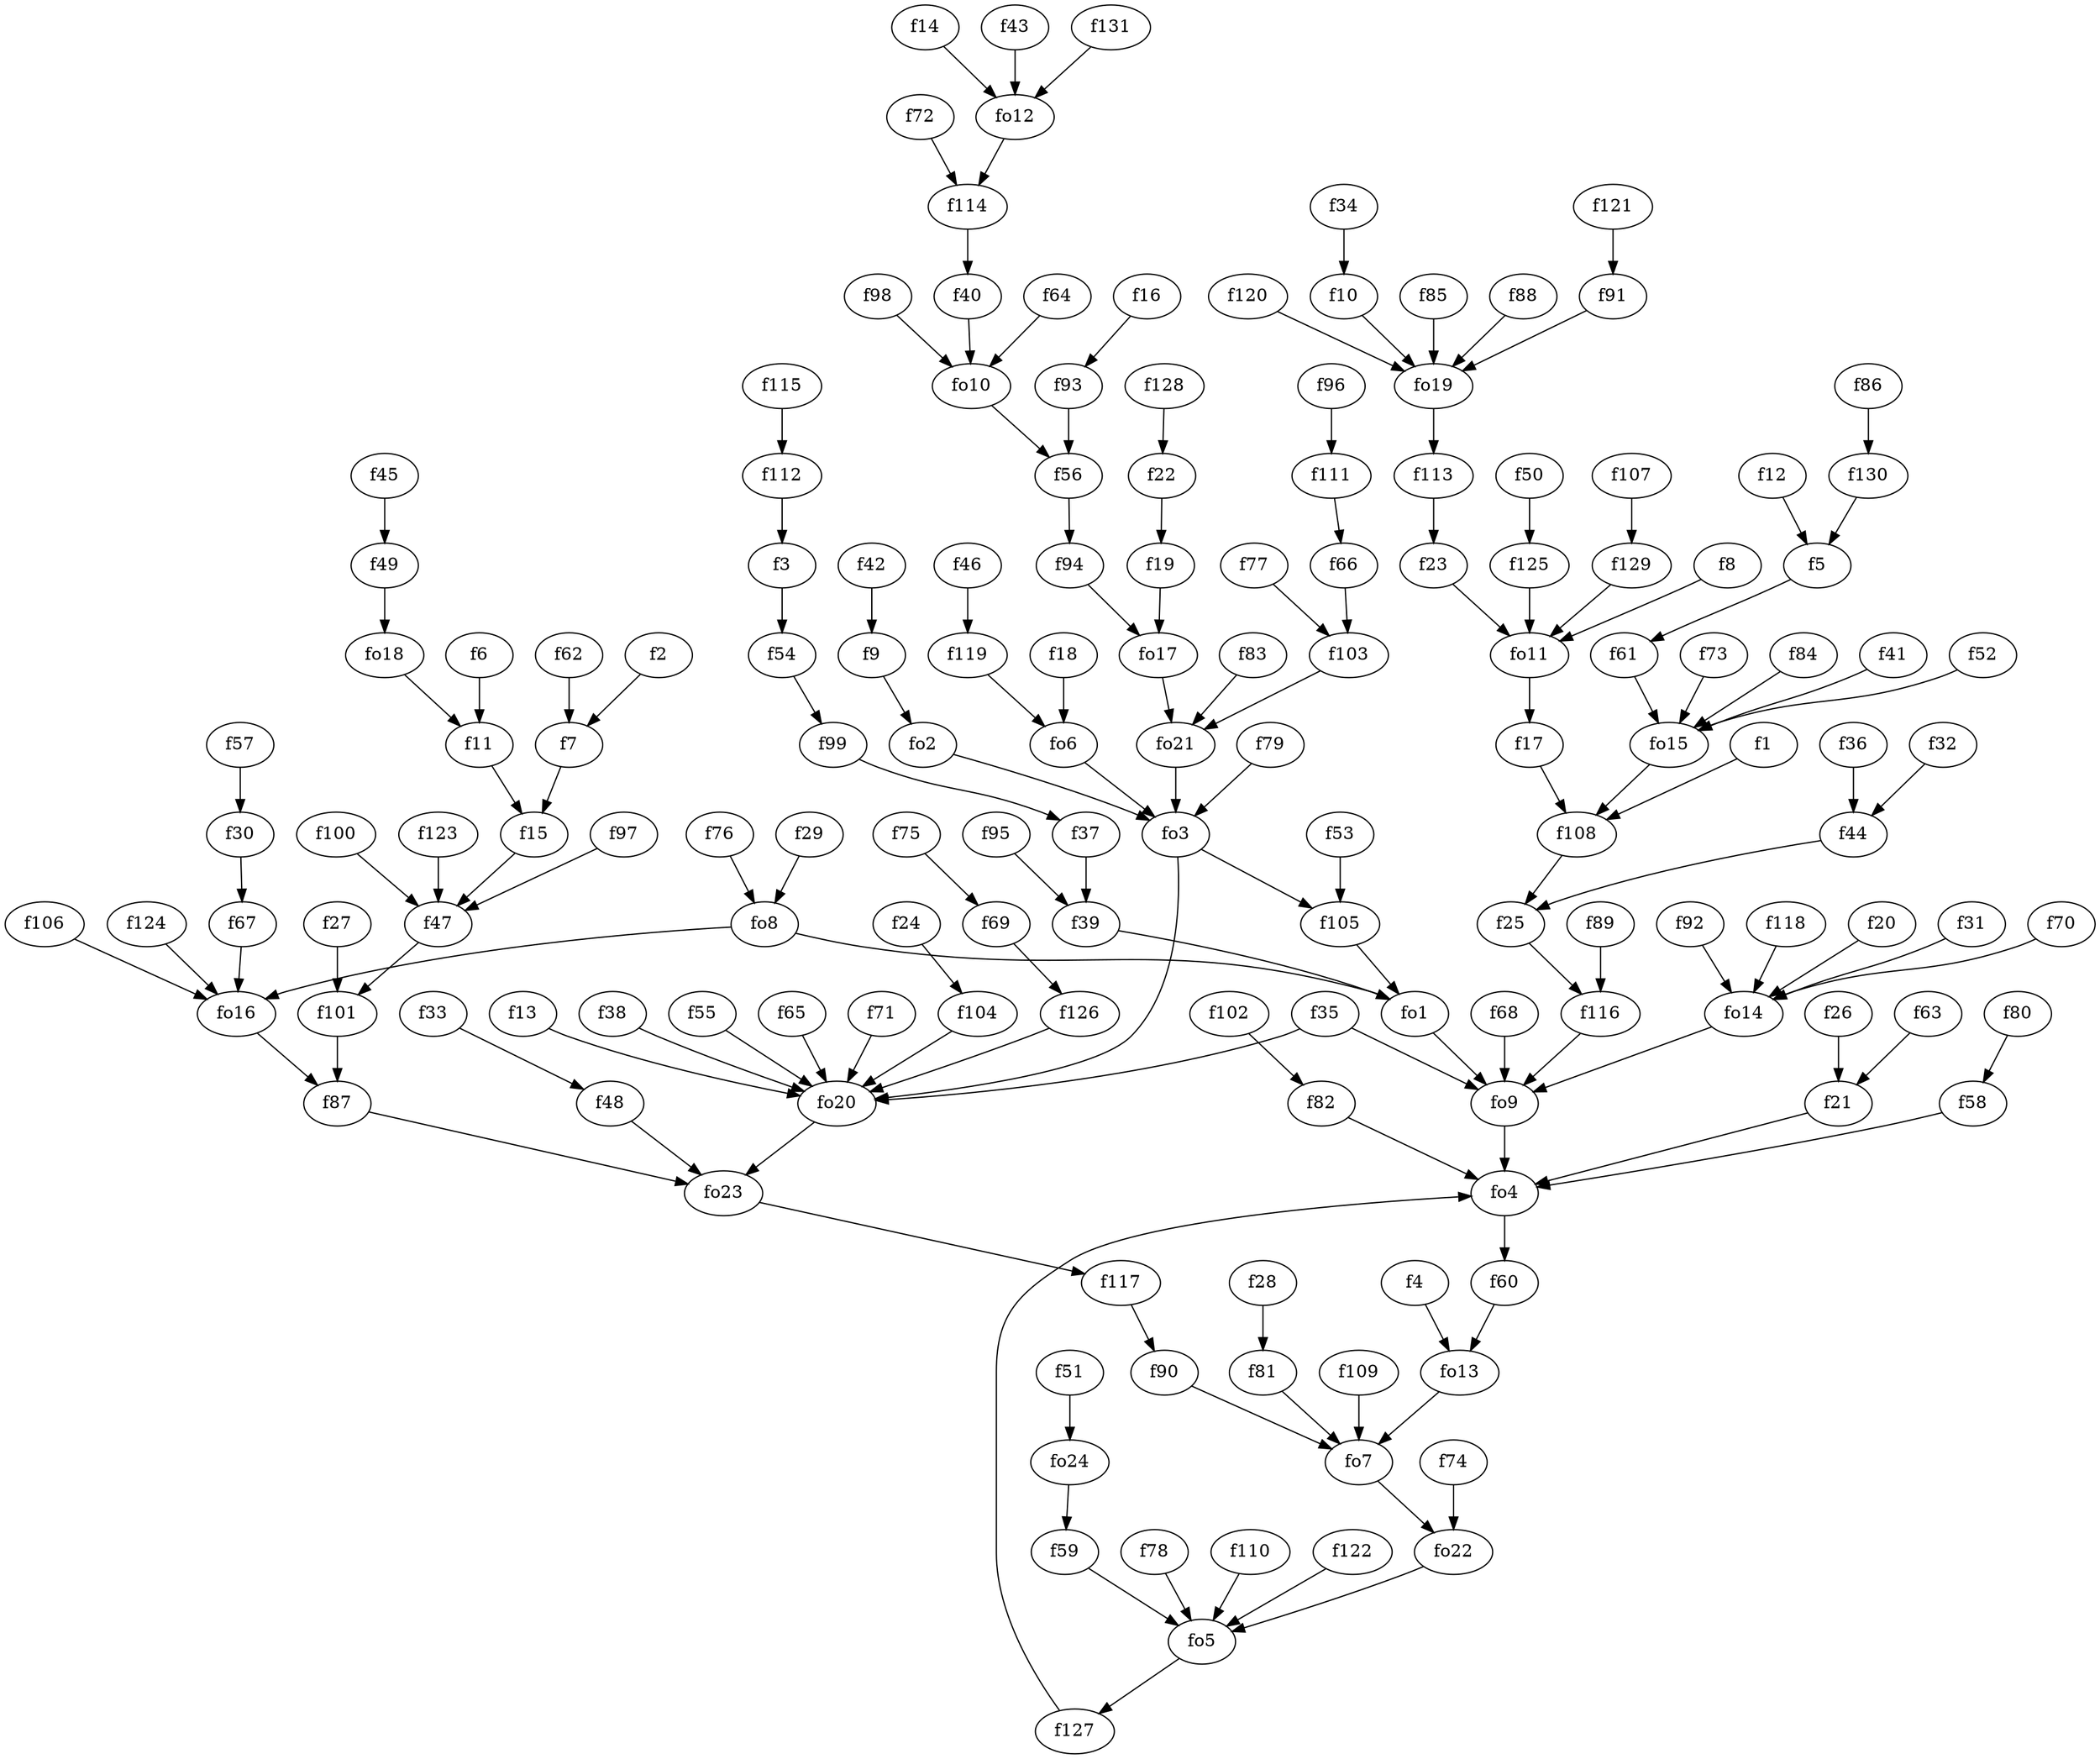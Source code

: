 strict digraph  {
f1;
f2;
f3;
f4;
f5;
f6;
f7;
f8;
f9;
f10;
f11;
f12;
f13;
f14;
f15;
f16;
f17;
f18;
f19;
f20;
f21;
f22;
f23;
f24;
f25;
f26;
f27;
f28;
f29;
f30;
f31;
f32;
f33;
f34;
f35;
f36;
f37;
f38;
f39;
f40;
f41;
f42;
f43;
f44;
f45;
f46;
f47;
f48;
f49;
f50;
f51;
f52;
f53;
f54;
f55;
f56;
f57;
f58;
f59;
f60;
f61;
f62;
f63;
f64;
f65;
f66;
f67;
f68;
f69;
f70;
f71;
f72;
f73;
f74;
f75;
f76;
f77;
f78;
f79;
f80;
f81;
f82;
f83;
f84;
f85;
f86;
f87;
f88;
f89;
f90;
f91;
f92;
f93;
f94;
f95;
f96;
f97;
f98;
f99;
f100;
f101;
f102;
f103;
f104;
f105;
f106;
f107;
f108;
f109;
f110;
f111;
f112;
f113;
f114;
f115;
f116;
f117;
f118;
f119;
f120;
f121;
f122;
f123;
f124;
f125;
f126;
f127;
f128;
f129;
f130;
f131;
fo1;
fo2;
fo3;
fo4;
fo5;
fo6;
fo7;
fo8;
fo9;
fo10;
fo11;
fo12;
fo13;
fo14;
fo15;
fo16;
fo17;
fo18;
fo19;
fo20;
fo21;
fo22;
fo23;
fo24;
f1 -> f108  [weight=2];
f2 -> f7  [weight=2];
f3 -> f54  [weight=2];
f4 -> fo13  [weight=2];
f5 -> f61  [weight=2];
f6 -> f11  [weight=2];
f7 -> f15  [weight=2];
f8 -> fo11  [weight=2];
f9 -> fo2  [weight=2];
f10 -> fo19  [weight=2];
f11 -> f15  [weight=2];
f12 -> f5  [weight=2];
f13 -> fo20  [weight=2];
f14 -> fo12  [weight=2];
f15 -> f47  [weight=2];
f16 -> f93  [weight=2];
f17 -> f108  [weight=2];
f18 -> fo6  [weight=2];
f19 -> fo17  [weight=2];
f20 -> fo14  [weight=2];
f21 -> fo4  [weight=2];
f22 -> f19  [weight=2];
f23 -> fo11  [weight=2];
f24 -> f104  [weight=2];
f25 -> f116  [weight=2];
f26 -> f21  [weight=2];
f27 -> f101  [weight=2];
f28 -> f81  [weight=2];
f29 -> fo8  [weight=2];
f30 -> f67  [weight=2];
f31 -> fo14  [weight=2];
f32 -> f44  [weight=2];
f33 -> f48  [weight=2];
f34 -> f10  [weight=2];
f35 -> fo20  [weight=2];
f35 -> fo9  [weight=2];
f36 -> f44  [weight=2];
f37 -> f39  [weight=2];
f38 -> fo20  [weight=2];
f39 -> fo1  [weight=2];
f40 -> fo10  [weight=2];
f41 -> fo15  [weight=2];
f42 -> f9  [weight=2];
f43 -> fo12  [weight=2];
f44 -> f25  [weight=2];
f45 -> f49  [weight=2];
f46 -> f119  [weight=2];
f47 -> f101  [weight=2];
f48 -> fo23  [weight=2];
f49 -> fo18  [weight=2];
f50 -> f125  [weight=2];
f51 -> fo24  [weight=2];
f52 -> fo15  [weight=2];
f53 -> f105  [weight=2];
f54 -> f99  [weight=2];
f55 -> fo20  [weight=2];
f56 -> f94  [weight=2];
f57 -> f30  [weight=2];
f58 -> fo4  [weight=2];
f59 -> fo5  [weight=2];
f60 -> fo13  [weight=2];
f61 -> fo15  [weight=2];
f62 -> f7  [weight=2];
f63 -> f21  [weight=2];
f64 -> fo10  [weight=2];
f65 -> fo20  [weight=2];
f66 -> f103  [weight=2];
f67 -> fo16  [weight=2];
f68 -> fo9  [weight=2];
f69 -> f126  [weight=2];
f70 -> fo14  [weight=2];
f71 -> fo20  [weight=2];
f72 -> f114  [weight=2];
f73 -> fo15  [weight=2];
f74 -> fo22  [weight=2];
f75 -> f69  [weight=2];
f76 -> fo8  [weight=2];
f77 -> f103  [weight=2];
f78 -> fo5  [weight=2];
f79 -> fo3  [weight=2];
f80 -> f58  [weight=2];
f81 -> fo7  [weight=2];
f82 -> fo4  [weight=2];
f83 -> fo21  [weight=2];
f84 -> fo15  [weight=2];
f85 -> fo19  [weight=2];
f86 -> f130  [weight=2];
f87 -> fo23  [weight=2];
f88 -> fo19  [weight=2];
f89 -> f116  [weight=2];
f90 -> fo7  [weight=2];
f91 -> fo19  [weight=2];
f92 -> fo14  [weight=2];
f93 -> f56  [weight=2];
f94 -> fo17  [weight=2];
f95 -> f39  [weight=2];
f96 -> f111  [weight=2];
f97 -> f47  [weight=2];
f98 -> fo10  [weight=2];
f99 -> f37  [weight=2];
f100 -> f47  [weight=2];
f101 -> f87  [weight=2];
f102 -> f82  [weight=2];
f103 -> fo21  [weight=2];
f104 -> fo20  [weight=2];
f105 -> fo1  [weight=2];
f106 -> fo16  [weight=2];
f107 -> f129  [weight=2];
f108 -> f25  [weight=2];
f109 -> fo7  [weight=2];
f110 -> fo5  [weight=2];
f111 -> f66  [weight=2];
f112 -> f3  [weight=2];
f113 -> f23  [weight=2];
f114 -> f40  [weight=2];
f115 -> f112  [weight=2];
f116 -> fo9  [weight=2];
f117 -> f90  [weight=2];
f118 -> fo14  [weight=2];
f119 -> fo6  [weight=2];
f120 -> fo19  [weight=2];
f121 -> f91  [weight=2];
f122 -> fo5  [weight=2];
f123 -> f47  [weight=2];
f124 -> fo16  [weight=2];
f125 -> fo11  [weight=2];
f126 -> fo20  [weight=2];
f127 -> fo4  [weight=2];
f128 -> f22  [weight=2];
f129 -> fo11  [weight=2];
f130 -> f5  [weight=2];
f131 -> fo12  [weight=2];
fo1 -> fo9  [weight=2];
fo2 -> fo3  [weight=2];
fo3 -> fo20  [weight=2];
fo3 -> f105  [weight=2];
fo4 -> f60  [weight=2];
fo5 -> f127  [weight=2];
fo6 -> fo3  [weight=2];
fo7 -> fo22  [weight=2];
fo8 -> fo1  [weight=2];
fo8 -> fo16  [weight=2];
fo9 -> fo4  [weight=2];
fo10 -> f56  [weight=2];
fo11 -> f17  [weight=2];
fo12 -> f114  [weight=2];
fo13 -> fo7  [weight=2];
fo14 -> fo9  [weight=2];
fo15 -> f108  [weight=2];
fo16 -> f87  [weight=2];
fo17 -> fo21  [weight=2];
fo18 -> f11  [weight=2];
fo19 -> f113  [weight=2];
fo20 -> fo23  [weight=2];
fo21 -> fo3  [weight=2];
fo22 -> fo5  [weight=2];
fo23 -> f117  [weight=2];
fo24 -> f59  [weight=2];
}
